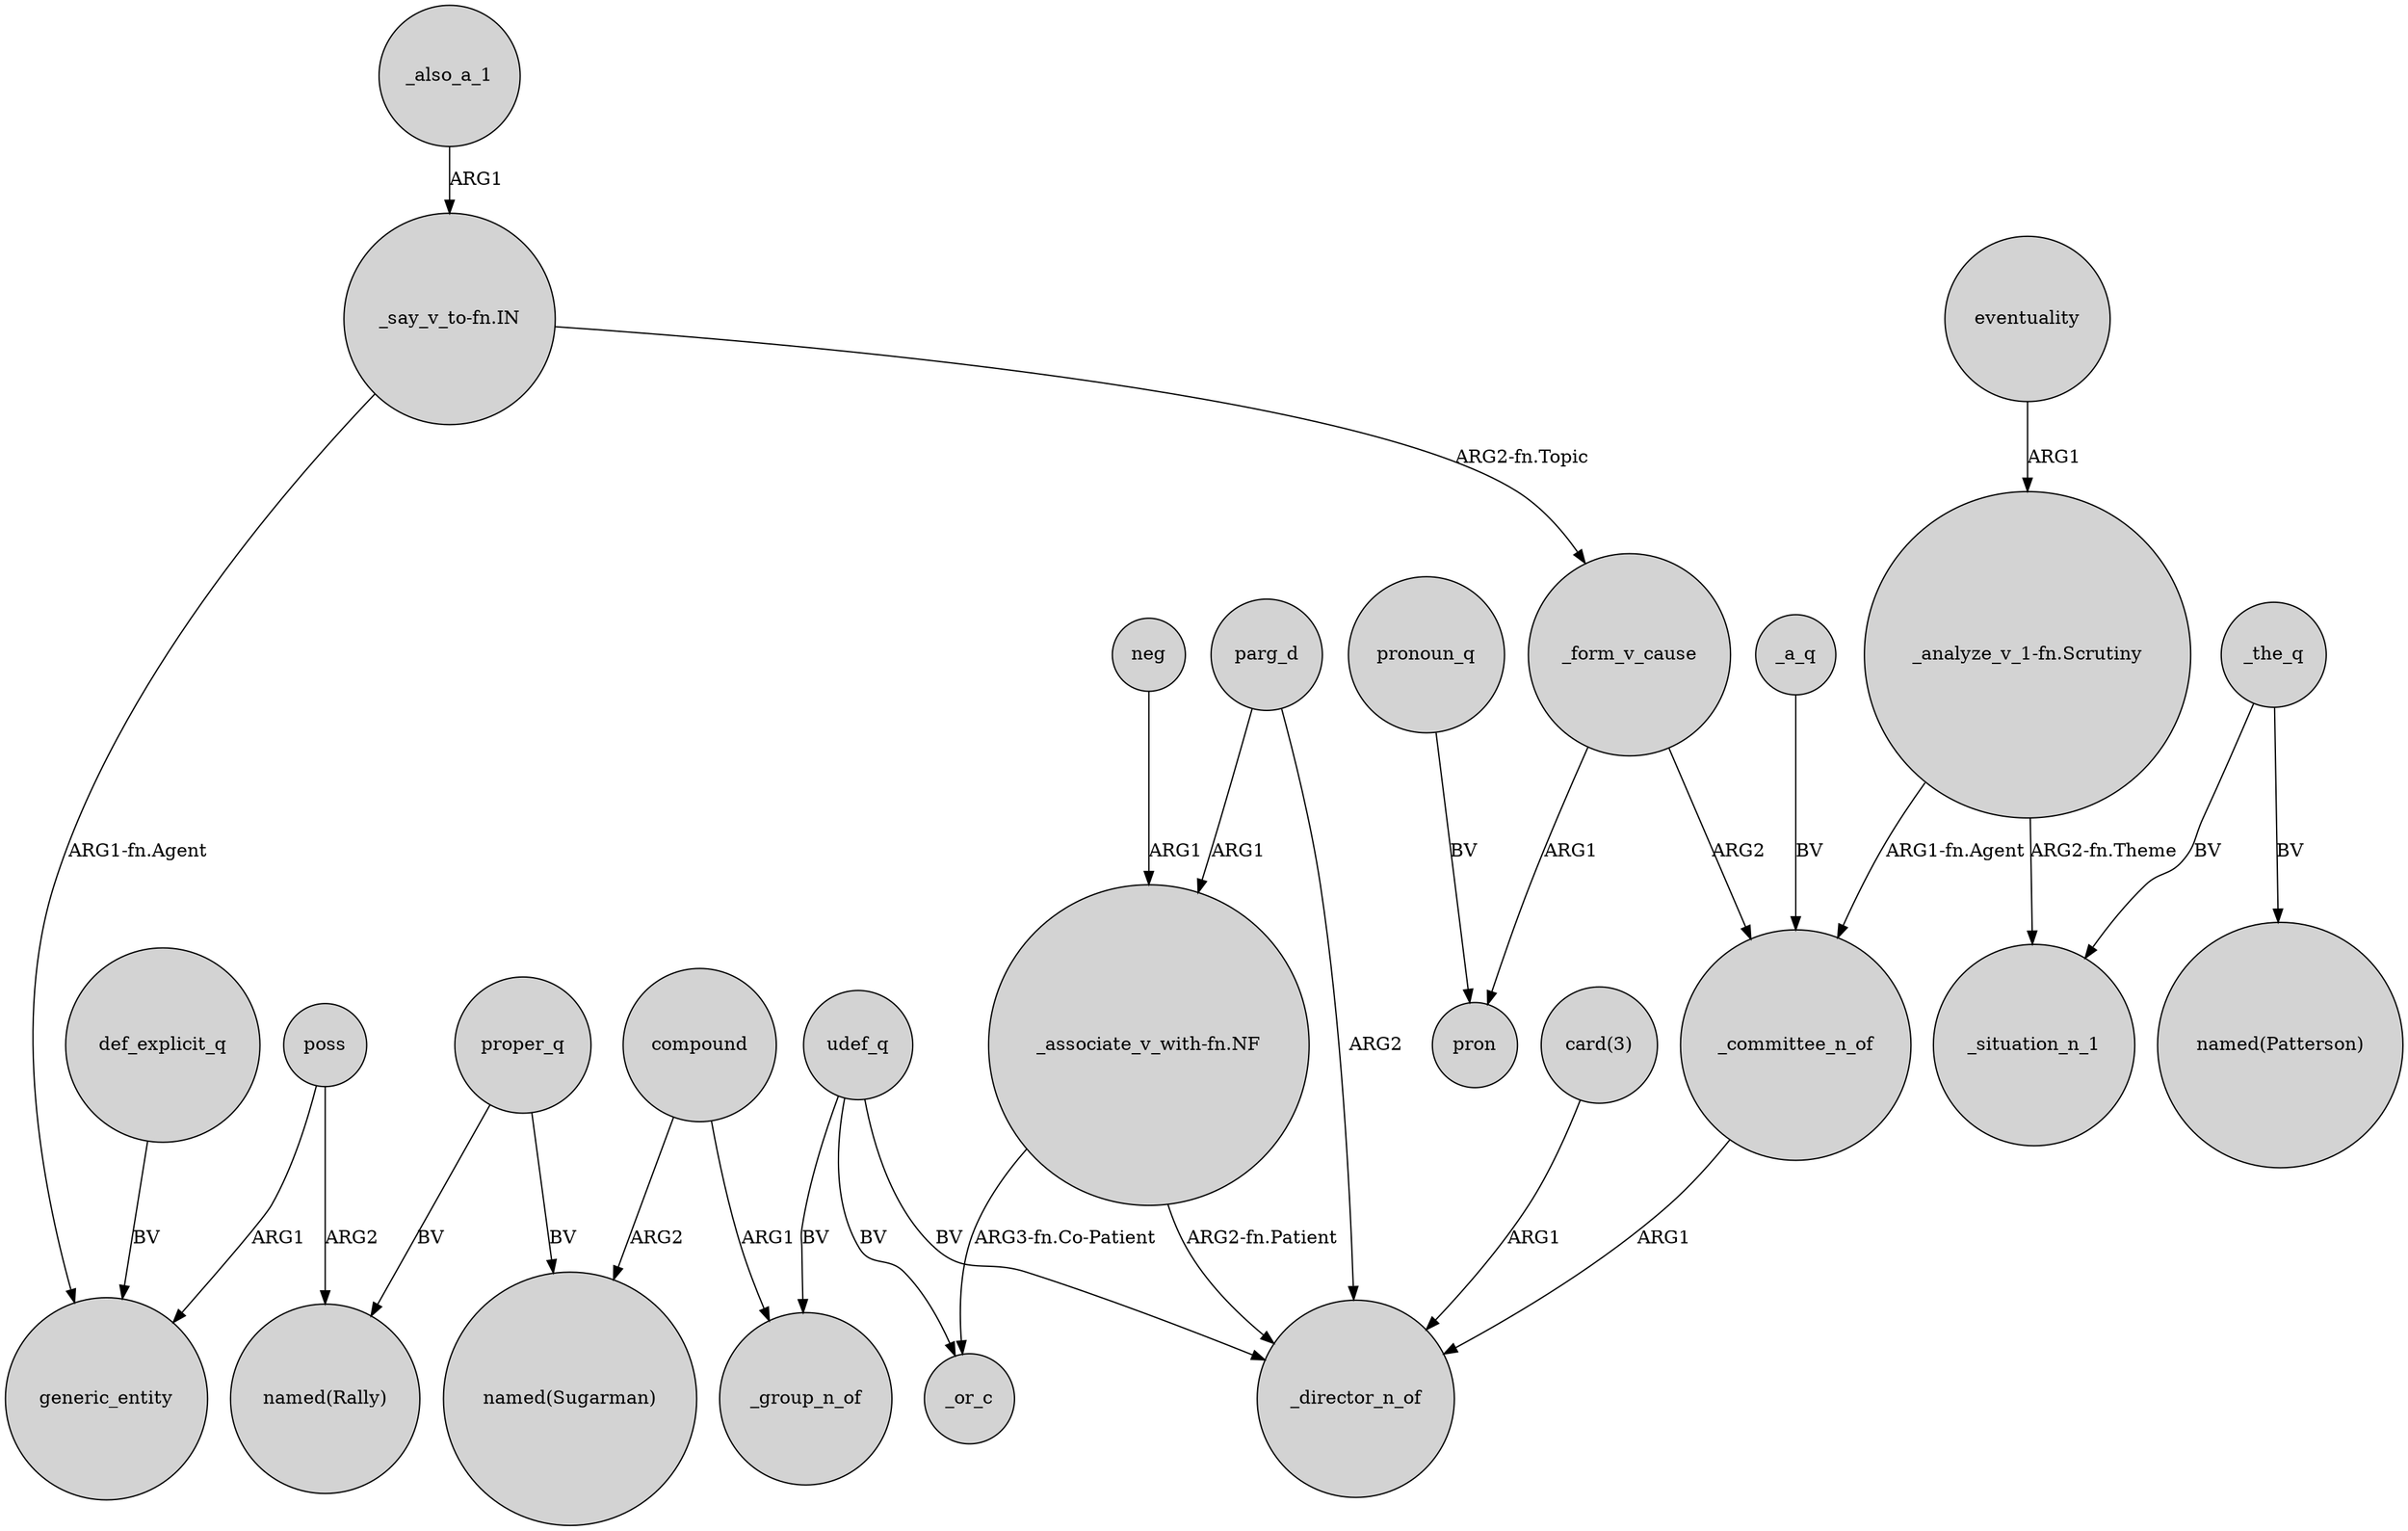 digraph {
	node [shape=circle style=filled]
	_also_a_1 -> "_say_v_to-fn.IN" [label=ARG1]
	poss -> generic_entity [label=ARG1]
	"_say_v_to-fn.IN" -> generic_entity [label="ARG1-fn.Agent"]
	parg_d -> _director_n_of [label=ARG2]
	parg_d -> "_associate_v_with-fn.NF" [label=ARG1]
	poss -> "named(Rally)" [label=ARG2]
	proper_q -> "named(Sugarman)" [label=BV]
	"_analyze_v_1-fn.Scrutiny" -> _committee_n_of [label="ARG1-fn.Agent"]
	_a_q -> _committee_n_of [label=BV]
	def_explicit_q -> generic_entity [label=BV]
	eventuality -> "_analyze_v_1-fn.Scrutiny" [label=ARG1]
	_the_q -> _situation_n_1 [label=BV]
	udef_q -> _or_c [label=BV]
	_committee_n_of -> _director_n_of [label=ARG1]
	"_associate_v_with-fn.NF" -> _director_n_of [label="ARG2-fn.Patient"]
	compound -> "named(Sugarman)" [label=ARG2]
	pronoun_q -> pron [label=BV]
	_the_q -> "named(Patterson)" [label=BV]
	proper_q -> "named(Rally)" [label=BV]
	_form_v_cause -> _committee_n_of [label=ARG2]
	neg -> "_associate_v_with-fn.NF" [label=ARG1]
	_form_v_cause -> pron [label=ARG1]
	"_associate_v_with-fn.NF" -> _or_c [label="ARG3-fn.Co-Patient"]
	"_analyze_v_1-fn.Scrutiny" -> _situation_n_1 [label="ARG2-fn.Theme"]
	"card(3)" -> _director_n_of [label=ARG1]
	"_say_v_to-fn.IN" -> _form_v_cause [label="ARG2-fn.Topic"]
	udef_q -> _group_n_of [label=BV]
	compound -> _group_n_of [label=ARG1]
	udef_q -> _director_n_of [label=BV]
}
